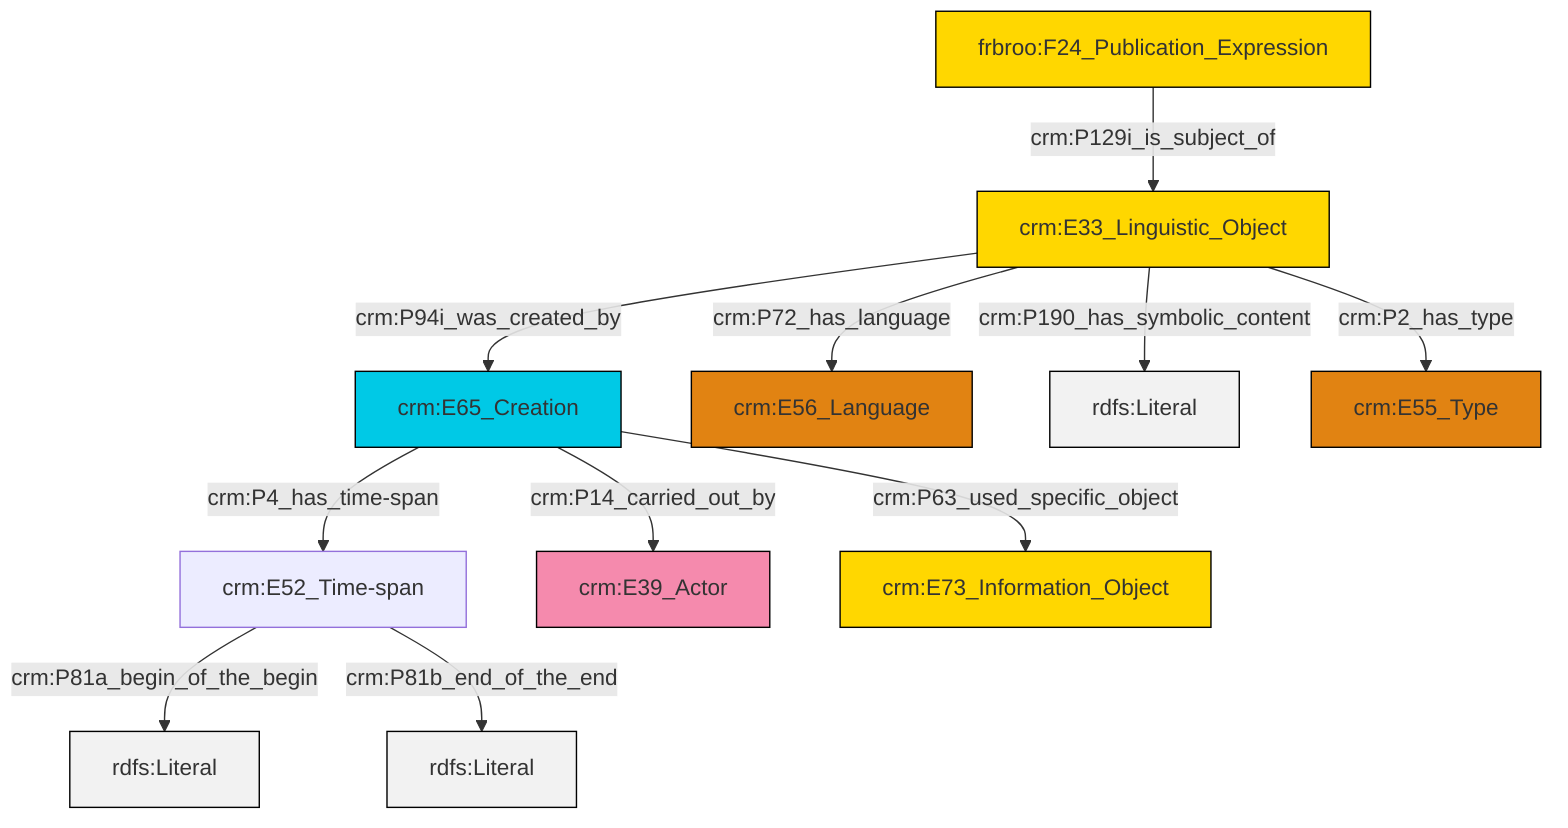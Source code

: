 graph TD
classDef Literal fill:#f2f2f2,stroke:#000000;
classDef CRM_Entity fill:#FFFFFF,stroke:#000000;
classDef Temporal_Entity fill:#00C9E6, stroke:#000000;
classDef Type fill:#E18312, stroke:#000000;
classDef Time-Span fill:#2C9C91, stroke:#000000;
classDef Appellation fill:#FFEB7F, stroke:#000000;
classDef Place fill:#008836, stroke:#000000;
classDef Persistent_Item fill:#B266B2, stroke:#000000;
classDef Conceptual_Object fill:#FFD700, stroke:#000000;
classDef Physical_Thing fill:#D2B48C, stroke:#000000;
classDef Actor fill:#f58aad, stroke:#000000;
classDef PC_Classes fill:#4ce600, stroke:#000000;
classDef Multi fill:#cccccc,stroke:#000000;

0["crm:E52_Time-span"]:::Default -->|crm:P81a_begin_of_the_begin| 1[rdfs:Literal]:::Literal
4["crm:E33_Linguistic_Object"]:::Conceptual_Object -->|crm:P72_has_language| 5["crm:E56_Language"]:::Type
2["crm:E65_Creation"]:::Temporal_Entity -->|crm:P14_carried_out_by| 6["crm:E39_Actor"]:::Actor
4["crm:E33_Linguistic_Object"]:::Conceptual_Object -->|crm:P190_has_symbolic_content| 9[rdfs:Literal]:::Literal
4["crm:E33_Linguistic_Object"]:::Conceptual_Object -->|crm:P2_has_type| 10["crm:E55_Type"]:::Type
7["frbroo:F24_Publication_Expression"]:::Conceptual_Object -->|crm:P129i_is_subject_of| 4["crm:E33_Linguistic_Object"]:::Conceptual_Object
0["crm:E52_Time-span"]:::Default -->|crm:P81b_end_of_the_end| 17[rdfs:Literal]:::Literal
2["crm:E65_Creation"]:::Temporal_Entity -->|crm:P4_has_time-span| 0["crm:E52_Time-span"]:::Default
4["crm:E33_Linguistic_Object"]:::Conceptual_Object -->|crm:P94i_was_created_by| 2["crm:E65_Creation"]:::Temporal_Entity
2["crm:E65_Creation"]:::Temporal_Entity -->|crm:P63_used_specific_object| 13["crm:E73_Information_Object"]:::Conceptual_Object